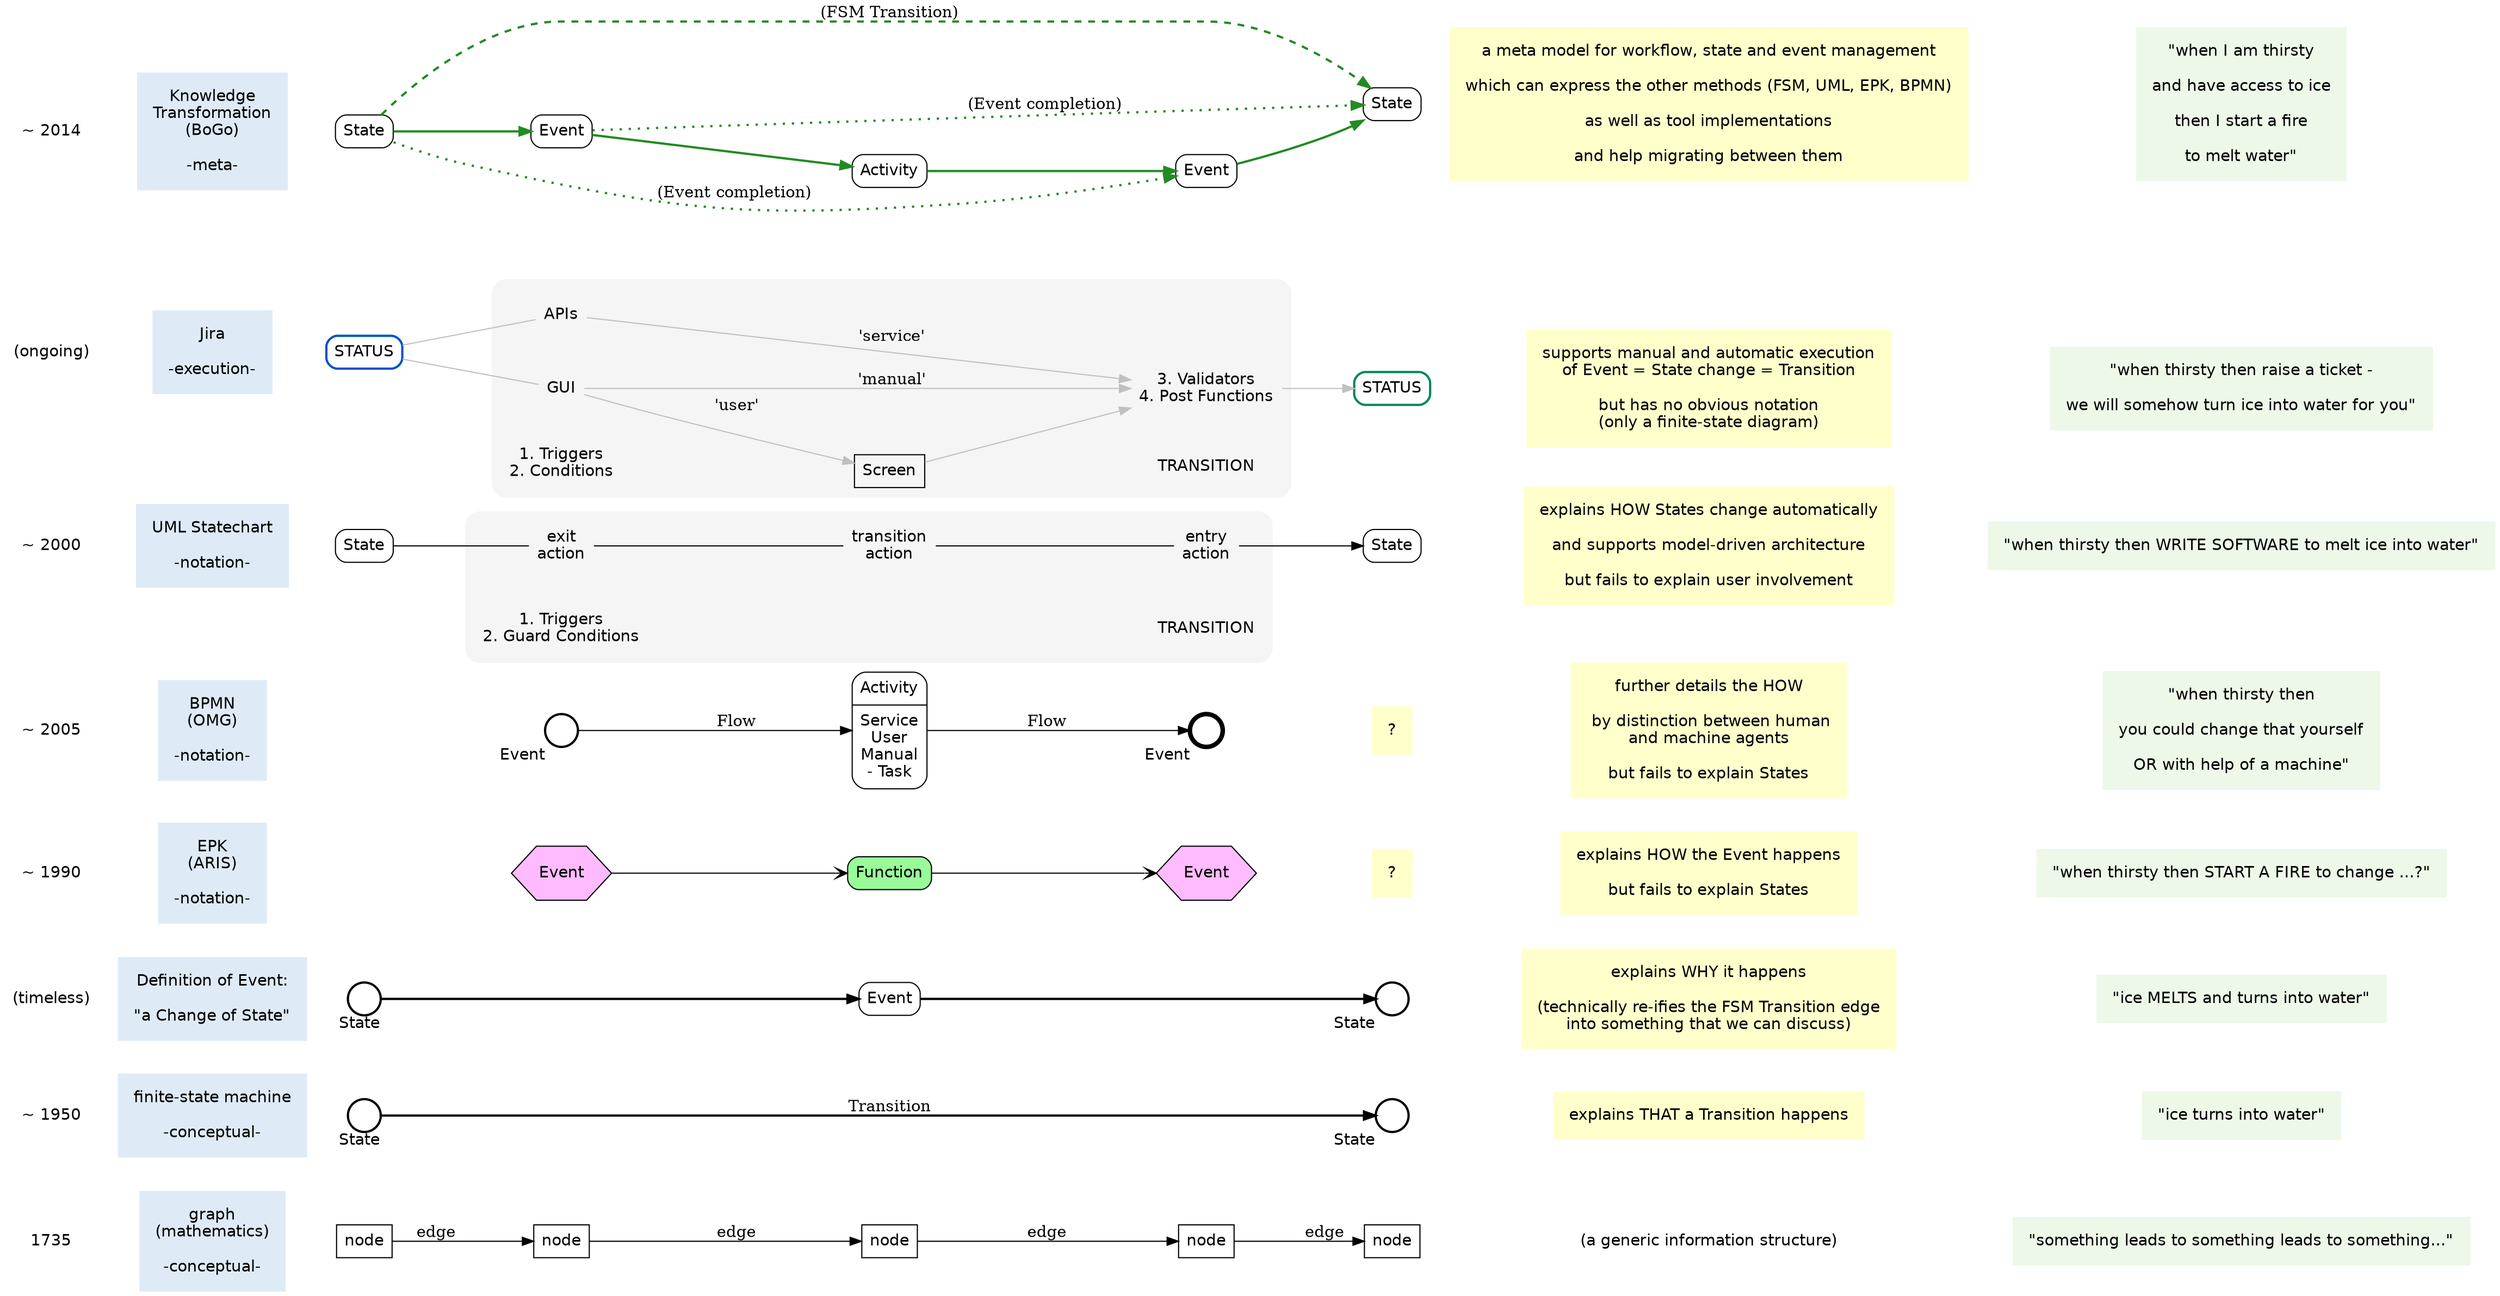 #
# Workflow / Lifecycle / State Comparison
# 
# sources
# https://en.wikipedia.org/wiki/Finite-state_machine
# http://www.bpmn.org/
#

digraph 
{
  splines    = true
  remincross = true

  nodesep="0.4"
  ranksep="0.2"

  rankdir=LR

  newrank=true
  #concentrate=true

  tooltip = " "
  node  [ tooltip = " "    fontname=Helvetica margin=0.1 width=0 height=0 ]
  graph [ target="details" style="filled,rounded"     color=whitesmoke labelloc=b fontname=Helvetica ]
  node  [ shape=box        style="filled,rounded" fillcolor=white ]
  


  node  [ id="\N"      ] # essential for JavaScript traversing SVG
  edge  [ id="\T___\H" ] # essential for JavaScript traversing SVG

  #
  # method / standard names
  #

  {node [ shape=none fillcolor="#deebf7" style=filled margin=0.2 ]
  grap [ label="graph\n(mathematics)\n\n-conceptual-"]
  FSM  [ label="finite-state machine\n\n-conceptual-"]
  evnt [ label="Definition of Event:\n\n\"a Change of State\"" ]
  EPK  [ label="EPK\n(ARIS)\n\n-notation-"]
  BPMN [ label="BPMN\n(OMG)\n\n-notation-"]
  UML  [ label="UML Statechart\n\n-notation-"]
  Jira [ label="Jira\n\n-execution-" ]
  META [ label="Knowledge\nTransformation\n(BoGo)\n\n-meta-" ]
  }


  #
  # WOC notation
  #

  { node [label=State] m_s1 m_s2 }
  { node [label=Event] m_s1e m_es2 }
  m_a [label=Activity]

  #
  # BPMN notation
  #

  b_a [ label="Activity | Service\nUser\nManual\n- Task" shape=record ]

  { node [xlabel=Event label="" width=0.4 shape=circle ]
  b_e1 [penwidth=2]
  b_e2 [penwidth=4]
  }

  #
  # ARIS eEPK notation
  #

  a_f [label=Function fillcolor=palegreen]

  { node [label=Event fillcolor=plum1 shape=hexagon style=filled]
  a_e1 
  a_e2
  }

  #
  # graph (mathematics) model
  #

  { node [label="node" style=none] g_n2 g_n3 g_n4 g_n5 g_n6 }

  #
  # Jira terminology
  #

  { node [ label=STATUS penwidth=2 ] j_s1 j_s2 }
  j_s1 [ color="#0052cc"]
  j_s2 [ color="#00875a"]
  subgraph cluster_jira_transition { node [shape=none style=none ] 
  j_s1eb [label=APIs]
  j_s1ec [label=GUI]
  j_sc  [label=Screen shape=box ]
  j_es2 [label="3. Validators\n4. Post Functions"]
  j_legend [label=TRANSITION shape=none style=none]
  j_legen2 [label="1. Triggers\n2. Conditions" shape=none style=none]
  }

  #
  # FSM & Event terminology
  #

  { node [xlabel=State label="" width=0.4 shape=circle penwidth=2 ] f_s1 f_s2 }
  
  { node [xlabel=State label="" width=0.4 shape=circle penwidth=2 ] e_s1 e_s2 }
  e_e [ label="Event" ]

  #
  # UML notation
  #

  { node [ label=State ] u_s1 u_s2 }
  subgraph cluster_uml_transition { node [shape=none style=none ] # label=TRANSITION
  u_s1e [label="exit\naction"]
  u_es2 [label="entry\naction"]
  u_a [label="transition\naction"]
  u_legend [label=TRANSITION shape=none style=none]
  u_legen2 [label="1. Triggers\n2. Guard Conditions" shape=none style=none]
  }

  { node [ shape=none style=filled fillcolor="#edf8e9" margin=0.2 ] 
  g_ex  [ label="\"something leads to something leads to something...\"" ]
  f_ex  [ label="\"ice turns into water\"" ]
  e_ex  [ label="\"ice MELTS and turns into water\"" ]
  a_ex  [ label="\"when thirsty then START A FIRE to change ...?\"" ]
  b_ex  [ label="\"when thirsty then\n\nyou could change that yourself\n\nOR with help of a machine\"" ]
  u_ex  [ label="\"when thirsty then WRITE SOFTWARE to melt ice into water\"" ]
  j_ex  [ label="\"when thirsty then raise a ticket -\n\nwe will somehow turn ice into water for you\"" ]
  m_ex  [ label="\"when I am thirsty\n\nand have access to ice\n\nthen I start a fire\n\nto melt water\"" ]
  }
  { node [ shape=none style=filled fillcolor="#ffffcc" margin=0.2 ] edge [ style=invis ]
  { node [label="?"] a_q b_q } 
  g_int [ label="(a generic information structure)" style=none ]
  g_n6 -> g_int -> g_ex

  f_int [ label="explains THAT a Transition happens" ]
  f_s2 -> f_int -> f_ex

  e_int [ label="explains WHY it happens\n\n(technically re-ifies the FSM Transition edge\ninto something that we can discuss)" ]
  e_s2 -> e_int -> e_ex

  a_int [ label="explains HOW the Event happens\n\nbut fails to explain States" ]
  a_e2 -> a_q -> a_int -> a_ex

  b_int [ label="further details the HOW\n\n by distinction between human\nand machine agents\n\nbut fails to explain States" ]
  b_e2 -> b_q -> b_int -> b_ex
 
  u_int [ label="explains HOW States change automatically\n\nand supports model-driven architecture\n\nbut fails to explain user involvement" ]
  u_s2 -> u_int -> u_ex
 
  j_int [ label="supports manual and automatic execution\nof Event = State change = Transition\n\nbut has no obvious notation\n(only a finite-state diagram)" ]
  j_s2 -> j_int -> j_ex
 
  m_int [ label="a meta model for workflow, state and event management\n\nwhich can express the other methods (FSM, UML, EPK, BPMN)\n\nas well as tool implementations\n\nand help migrating between them" ]
  m_s2 -> m_int -> m_ex
 
  }

  #
  # edge / chains
  #

node [ shape=none ]

{ edge [ color=forestgreen penwidth=2 ] 
"~ 2014"  ->  META -> m_s1                [ style=invis ]
          m_s1 -> m_s1e -> m_a -> m_es2 -> m_s2 
          m_s1e -> m_s2 [ style=dotted label="(Event completion)" ]
          m_s1 -> m_es2 [ style=dotted label="(Event completion)" ]
          m_s1 -> m_s2  [ style=dashed label="(FSM Transition)" ]
# too d.  m_s1 -> m_a   [ style=dashed label="(shortcut)" ]
# too d.  m_a  -> m_s2  [ style=dashed label="(shortcut)" ]
}

"~ 2000" -> UML  -> u_s1                [ style=invis]
          u_s1 -> u_s1e -> u_a -> u_es2 [ arrowhead=none ]
                                  u_es2 -> u_s2

"~ 2005" -> BPMN -> b_e1                [ style=invis ]
          b_e1 -> b_a -> b_e2 [ label=" Flow" ]

"~ 1990" -> EPK -> a_e1                [style=invis]
          a_e1 -> a_f -> a_e2 [ arrowhead=vee ]

"(timeless)" -> evnt -> e_s1 [ style=invis ]
          e_s1 -> e_e -> e_s2 [ penwidth=2 ]

"~ 1950" -> FSM  -> f_s1                [ style=invis ]
          f_s1 -> f_s2        [ label=Transition penwidth=2 ]

"1735" -> grap -> g_n2                [ style=invis ]
          g_n2 -> g_n3 -> g_n4 -> g_n5 -> g_n6  [label=" edge"]

  { edge [color=gray ]
"(ongoing)" -> Jira -> j_s1                  [style=invis]
          j_s1 -> j_s1eb                          [ arrowhead=none                         ]
                  j_s1eb -> j_es2                 [ arrowhead=normal label=" 'service'"    ]
                  j_s1ec -> j_es2                 [ arrowhead=normal label=" 'manual'"     ]
          j_s1 -> j_s1ec                          [ arrowhead=none                         ]         
                  j_s1ec -> j_sc                  [ arrowhead=normal label=" 'user'"       ]          
                            j_sc -> j_es2         [ arrowhead=normal ] # correct but too dense # label=" OK click"     ] 
                                    j_es2 -> j_s2 [ arrowhead=normal                       ]
  #                         j_sc ->          j_s1 [ arrowhead=normal label=" Cancel click" ]
  #                                 j_es2 -> j_s1 [ arrowhead=normal label=" invalid"      ]
  }

  { rank=same META EPK Jira BPMN FSM UML }
  { rank=same a_e1 m_s1e j_s1eb j_s1ec b_e1 u_s1e }
  { rank=same a_e2 m_es2        u_es2  b_e2 }
  { rank=same m_s1 j_s1 f_s1 u_s1 e_s1 }
  { rank=same m_s2 j_s2 f_s2 u_s2 e_s2 }
  { rank=same m_a  j_sc a_f u_a b_a e_e }

# meant as legend but increases visual density #  m_a -> j_sc -> u_a -> b_a -> a_f [ constraint=none arrowhead=none style=dotted color=gray ]

# this break the order # m_s2 -> j_s2 -> u_s2 -> f_s2 [ constraint=none arrowhead=none style=dotted color=gray ]

  { rank=same j_legend u_legend j_es2  }
  { rank=same j_legen2 u_legen2 j_s1eb }
}
